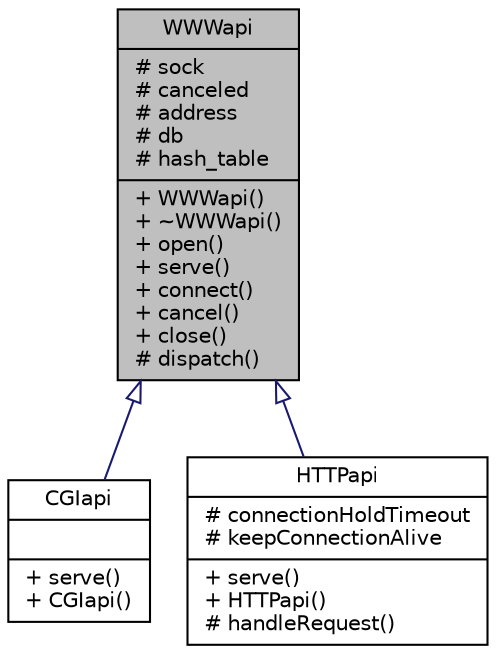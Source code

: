 digraph "WWWapi"
{
 // INTERACTIVE_SVG=YES
 // LATEX_PDF_SIZE
  edge [fontname="Helvetica",fontsize="10",labelfontname="Helvetica",labelfontsize="10"];
  node [fontname="Helvetica",fontsize="10",shape=record];
  Node1 [label="{WWWapi\n|# sock\l# canceled\l# address\l# db\l# hash_table\l|+ WWWapi()\l+ ~WWWapi()\l+ open()\l+ serve()\l+ connect()\l+ cancel()\l+ close()\l# dispatch()\l}",height=0.2,width=0.4,color="black", fillcolor="grey75", style="filled", fontcolor="black",tooltip=" "];
  Node1 -> Node2 [dir="back",color="midnightblue",fontsize="10",style="solid",arrowtail="onormal",fontname="Helvetica"];
  Node2 [label="{CGIapi\n||+ serve()\l+ CGIapi()\l}",height=0.2,width=0.4,color="black", fillcolor="white", style="filled",URL="$classCGIapi.html",tooltip=" "];
  Node1 -> Node3 [dir="back",color="midnightblue",fontsize="10",style="solid",arrowtail="onormal",fontname="Helvetica"];
  Node3 [label="{HTTPapi\n|# connectionHoldTimeout\l# keepConnectionAlive\l|+ serve()\l+ HTTPapi()\l# handleRequest()\l}",height=0.2,width=0.4,color="black", fillcolor="white", style="filled",URL="$classHTTPapi.html",tooltip=" "];
}
